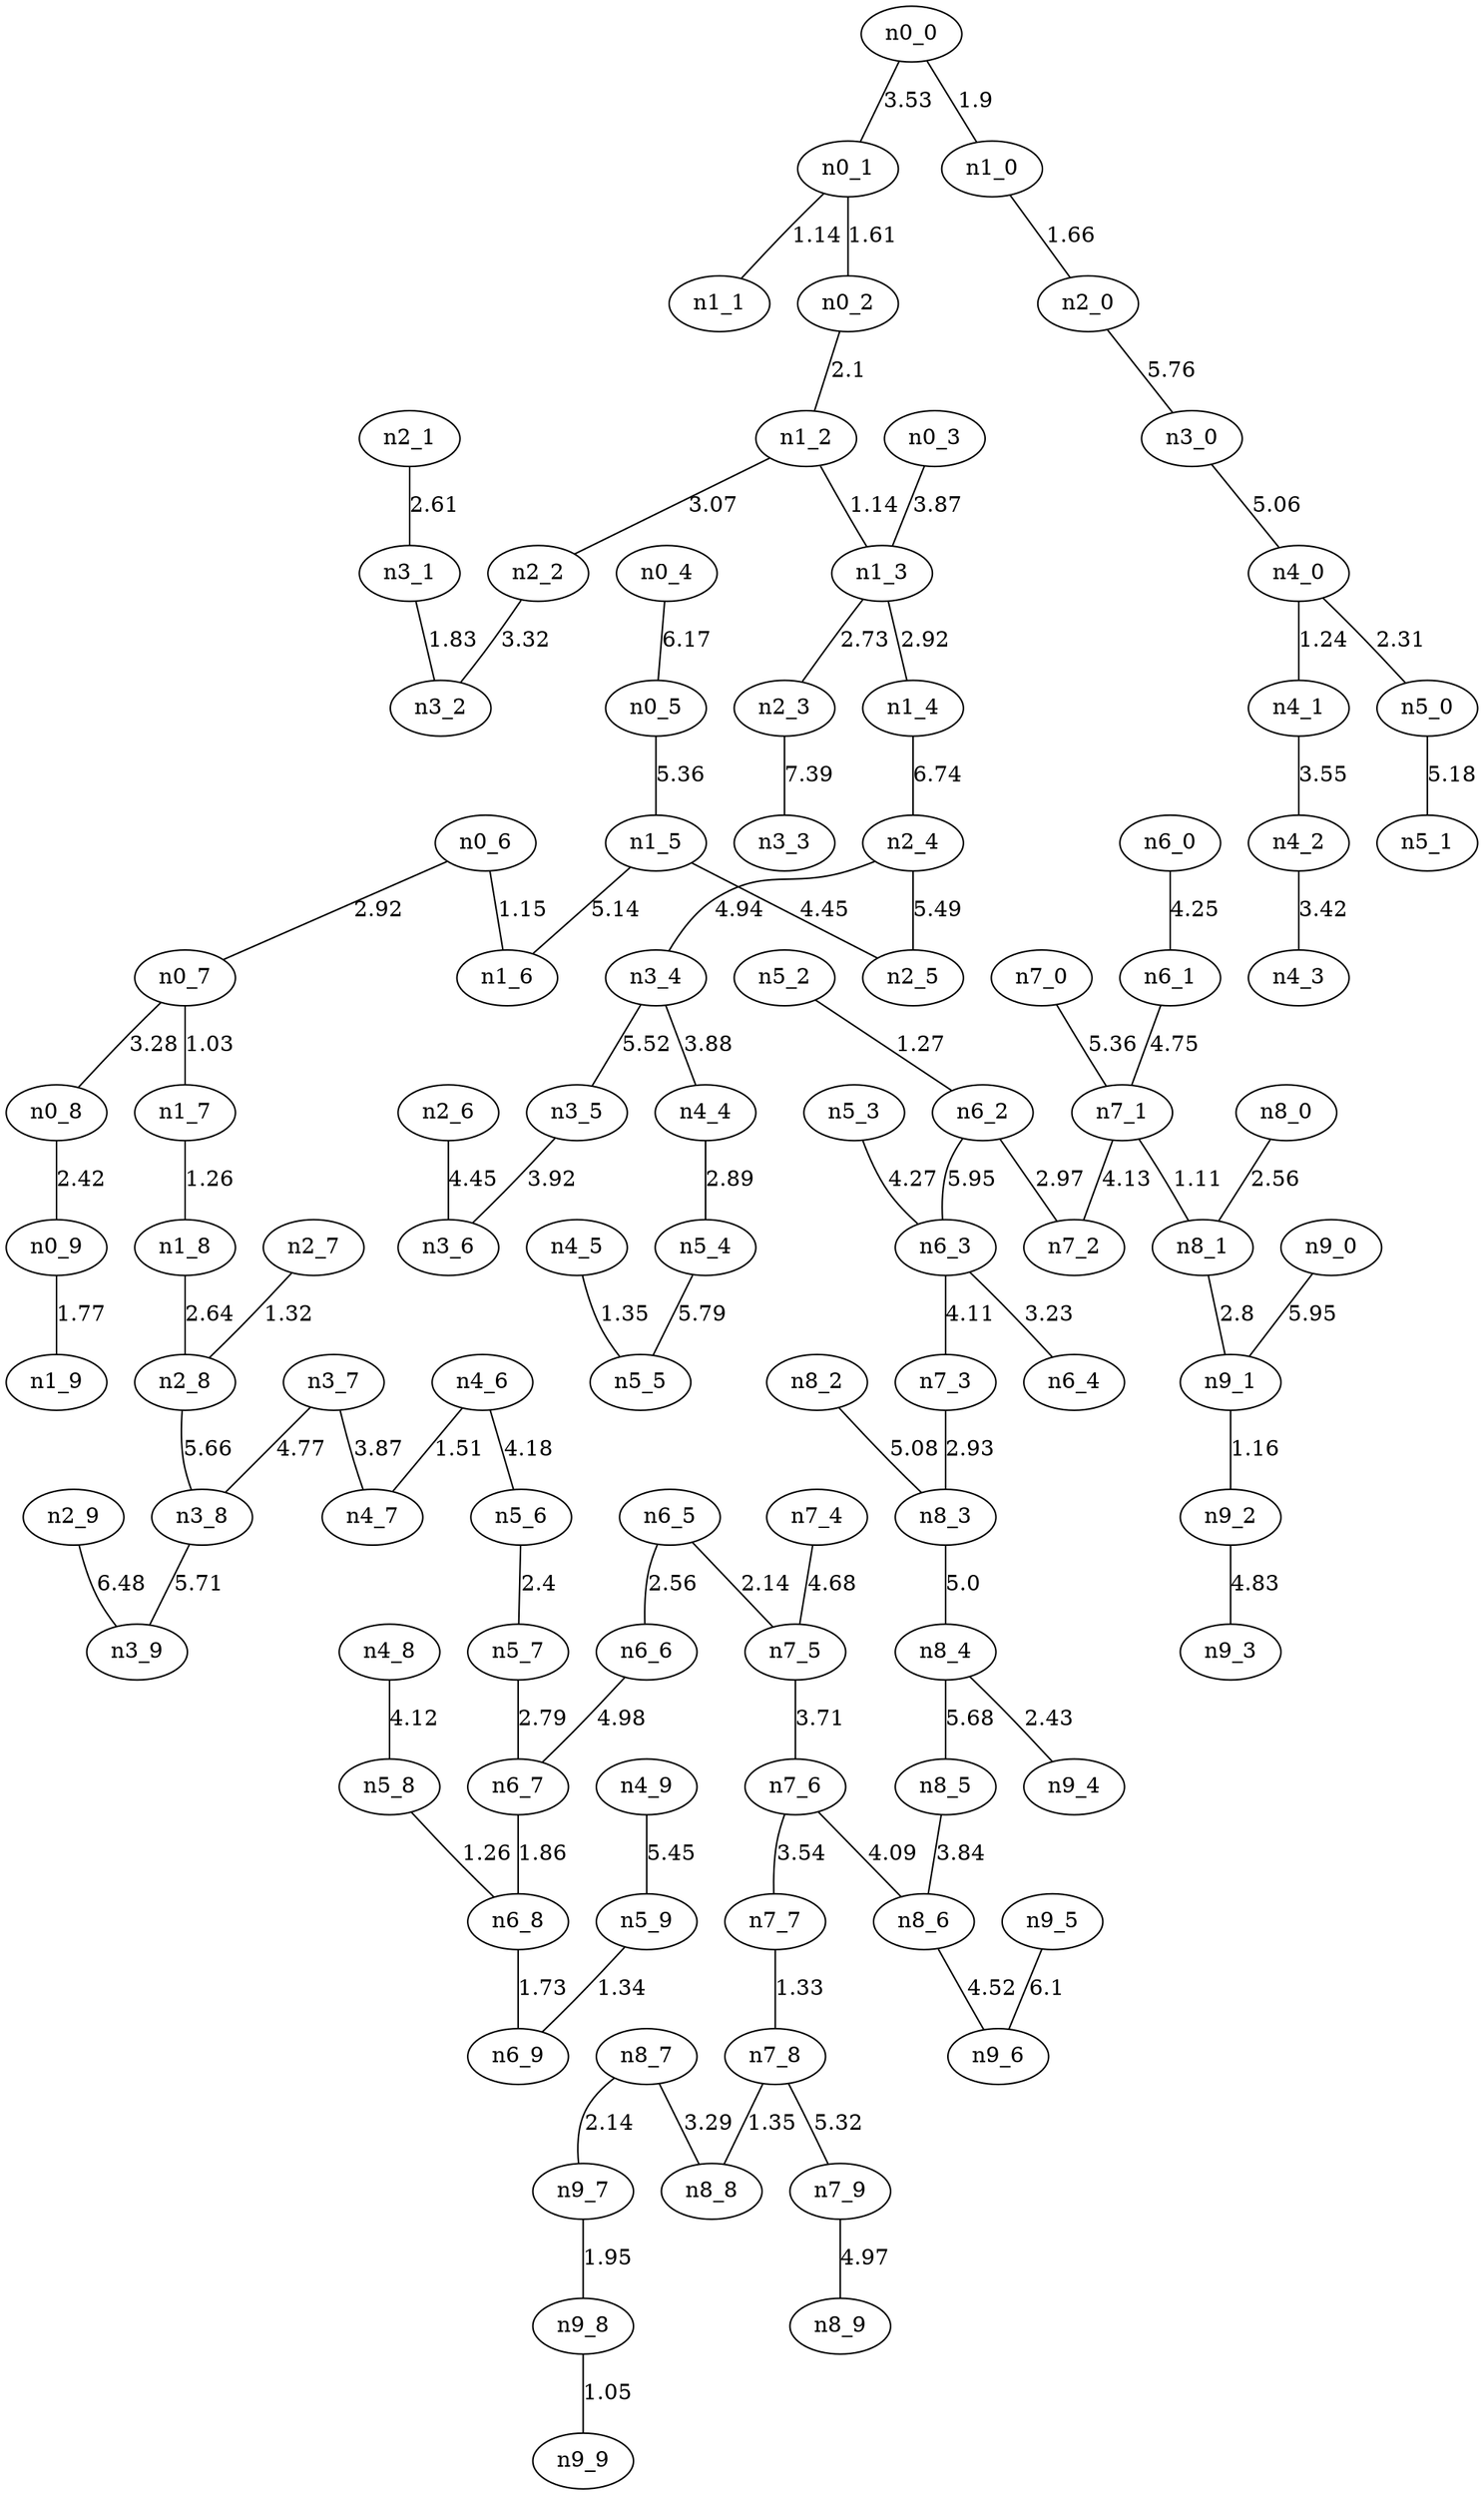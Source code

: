 graph G{
"n4_4";
"n6_2";
"n7_7";
"n7_0";
"n5_5";
"n4_9";
"n5_8";
"n1_4";
"n8_7";
"n5_9";
"n4_2";
"n5_3";
"n9_6";
"n4_8";
"n1_3";
"n1_5";
"n1_9";
"n0_6";
"n3_4";
"n3_3";
"n1_0";
"n8_3";
"n5_0";
"n0_3";
"n9_2";
"n7_3";
"n2_1";
"n7_6";
"n4_6";
"n9_4";
"n8_2";
"n1_6";
"n2_6";
"n4_5";
"n2_4";
"n6_1";
"n7_2";
"n8_0";
"n2_2";
"n1_8";
"n7_5";
"n9_0";
"n2_7";
"n9_7";
"n6_6";
"n3_2";
"n9_9";
"n2_3";
"n0_0";
"n1_1";
"n0_9";
"n5_2";
"n6_0";
"n1_7";
"n2_9";
"n6_7";
"n9_8";
"n9_1";
"n6_8";
"n3_1";
"n5_6";
"n0_1";
"n5_4";
"n7_8";
"n4_3";
"n2_0";
"n8_5";
"n0_5";
"n4_0";
"n8_8";
"n0_7";
"n5_7";
"n6_4";
"n8_9";
"n3_9";
"n3_8";
"n0_2";
"n8_1";
"n9_3";
"n4_7";
"n6_9";
"n9_5";
"n3_5";
"n7_9";
"n0_8";
"n4_1";
"n1_2";
"n0_4";
"n8_6";
"n7_4";
"n6_3";
"n5_1";
"n6_5";
"n3_0";
"n2_8";
"n2_5";
"n8_4";
"n3_6";
"n3_7";
"n7_1";
"n0_7"--"n1_7"[label="1.03"];
"n9_8"--"n9_9"[label="1.05"];
"n7_1"--"n8_1"[label="1.11"];
"n0_1"--"n1_1"[label="1.14"];
"n1_2"--"n1_3"[label="1.14"];
"n0_6"--"n1_6"[label="1.15"];
"n9_1"--"n9_2"[label="1.16"];
"n4_0"--"n4_1"[label="1.24"];
"n5_8"--"n6_8"[label="1.26"];
"n1_7"--"n1_8"[label="1.26"];
"n5_2"--"n6_2"[label="1.27"];
"n2_7"--"n2_8"[label="1.32"];
"n7_7"--"n7_8"[label="1.33"];
"n5_9"--"n6_9"[label="1.34"];
"n7_8"--"n8_8"[label="1.35"];
"n4_5"--"n5_5"[label="1.35"];
"n4_6"--"n4_7"[label="1.51"];
"n0_1"--"n0_2"[label="1.61"];
"n1_0"--"n2_0"[label="1.66"];
"n6_8"--"n6_9"[label="1.73"];
"n0_9"--"n1_9"[label="1.77"];
"n3_1"--"n3_2"[label="1.83"];
"n6_7"--"n6_8"[label="1.86"];
"n0_0"--"n1_0"[label="1.9"];
"n9_7"--"n9_8"[label="1.95"];
"n0_2"--"n1_2"[label="2.1"];
"n8_7"--"n9_7"[label="2.14"];
"n6_5"--"n7_5"[label="2.14"];
"n4_0"--"n5_0"[label="2.31"];
"n5_6"--"n5_7"[label="2.4"];
"n0_8"--"n0_9"[label="2.42"];
"n8_4"--"n9_4"[label="2.43"];
"n6_5"--"n6_6"[label="2.56"];
"n8_0"--"n8_1"[label="2.56"];
"n2_1"--"n3_1"[label="2.61"];
"n1_8"--"n2_8"[label="2.64"];
"n1_3"--"n2_3"[label="2.73"];
"n5_7"--"n6_7"[label="2.79"];
"n8_1"--"n9_1"[label="2.8"];
"n4_4"--"n5_4"[label="2.89"];
"n1_3"--"n1_4"[label="2.92"];
"n0_6"--"n0_7"[label="2.92"];
"n7_3"--"n8_3"[label="2.93"];
"n6_2"--"n7_2"[label="2.97"];
"n1_2"--"n2_2"[label="3.07"];
"n6_3"--"n6_4"[label="3.23"];
"n0_7"--"n0_8"[label="3.28"];
"n8_7"--"n8_8"[label="3.29"];
"n2_2"--"n3_2"[label="3.32"];
"n4_2"--"n4_3"[label="3.42"];
"n0_0"--"n0_1"[label="3.53"];
"n7_6"--"n7_7"[label="3.54"];
"n4_1"--"n4_2"[label="3.55"];
"n7_5"--"n7_6"[label="3.71"];
"n8_5"--"n8_6"[label="3.84"];
"n0_3"--"n1_3"[label="3.87"];
"n3_7"--"n4_7"[label="3.87"];
"n3_4"--"n4_4"[label="3.88"];
"n3_5"--"n3_6"[label="3.92"];
"n7_6"--"n8_6"[label="4.09"];
"n6_3"--"n7_3"[label="4.11"];
"n4_8"--"n5_8"[label="4.12"];
"n7_1"--"n7_2"[label="4.13"];
"n4_6"--"n5_6"[label="4.18"];
"n6_0"--"n6_1"[label="4.25"];
"n5_3"--"n6_3"[label="4.27"];
"n1_5"--"n2_5"[label="4.45"];
"n2_6"--"n3_6"[label="4.45"];
"n8_6"--"n9_6"[label="4.52"];
"n7_4"--"n7_5"[label="4.68"];
"n6_1"--"n7_1"[label="4.75"];
"n3_7"--"n3_8"[label="4.77"];
"n9_2"--"n9_3"[label="4.83"];
"n2_4"--"n3_4"[label="4.94"];
"n7_9"--"n8_9"[label="4.97"];
"n6_6"--"n6_7"[label="4.98"];
"n8_3"--"n8_4"[label="5.0"];
"n3_0"--"n4_0"[label="5.06"];
"n8_2"--"n8_3"[label="5.08"];
"n1_5"--"n1_6"[label="5.14"];
"n5_0"--"n5_1"[label="5.18"];
"n7_8"--"n7_9"[label="5.32"];
"n0_5"--"n1_5"[label="5.36"];
"n7_0"--"n7_1"[label="5.36"];
"n4_9"--"n5_9"[label="5.45"];
"n2_4"--"n2_5"[label="5.49"];
"n3_4"--"n3_5"[label="5.52"];
"n2_8"--"n3_8"[label="5.66"];
"n8_4"--"n8_5"[label="5.68"];
"n3_8"--"n3_9"[label="5.71"];
"n2_0"--"n3_0"[label="5.76"];
"n5_4"--"n5_5"[label="5.79"];
"n6_2"--"n6_3"[label="5.95"];
"n9_0"--"n9_1"[label="5.95"];
"n9_5"--"n9_6"[label="6.1"];
"n0_4"--"n0_5"[label="6.17"];
"n2_9"--"n3_9"[label="6.48"];
"n1_4"--"n2_4"[label="6.74"];
"n2_3"--"n3_3"[label="7.39"];
}
